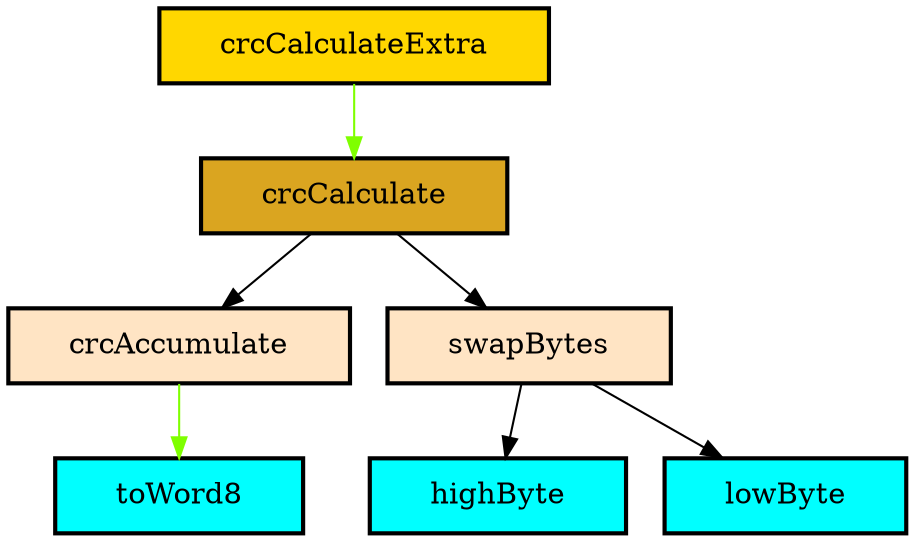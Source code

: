 digraph "Diagram of: MAVLinkHS.CRC" {
    node [margin="0.4,0.1"
         ,style=filled];
    1 [label=crcAccumulate
      ,shape=box
      ,fillcolor=bisque
      ,style="filled,bold"];
    2 [label=crcCalculate
      ,shape=box
      ,fillcolor=goldenrod
      ,style="filled,bold"];
    3 [label=crcCalculateExtra
      ,shape=box
      ,fillcolor=gold
      ,style="filled,bold"];
    4 [label=highByte
      ,shape=box
      ,fillcolor=cyan
      ,style="filled,bold"];
    5 [label=lowByte
      ,shape=box
      ,fillcolor=cyan
      ,style="filled,bold"];
    6 [label=swapBytes
      ,shape=box
      ,fillcolor=bisque
      ,style="filled,bold"];
    7 [label=toWord8
      ,shape=box
      ,fillcolor=cyan
      ,style="filled,bold"];
    1 -> 7 [penwidth=1
           ,color=chartreuse];
    2 -> 1 [penwidth=1,color=black];
    2 -> 6 [penwidth=1,color=black];
    3 -> 2 [penwidth=1
           ,color=chartreuse];
    6 -> 4 [penwidth=1,color=black];
    6 -> 5 [penwidth=1,color=black];
}
